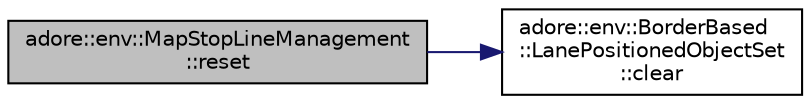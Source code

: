 digraph "adore::env::MapStopLineManagement::reset"
{
 // LATEX_PDF_SIZE
  edge [fontname="Helvetica",fontsize="10",labelfontname="Helvetica",labelfontsize="10"];
  node [fontname="Helvetica",fontsize="10",shape=record];
  rankdir="LR";
  Node1 [label="adore::env::MapStopLineManagement\l::reset",height=0.2,width=0.4,color="black", fillcolor="grey75", style="filled", fontcolor="black",tooltip="clear local sets and pending updates"];
  Node1 -> Node2 [color="midnightblue",fontsize="10",style="solid",fontname="Helvetica"];
  Node2 [label="adore::env::BorderBased\l::LanePositionedObjectSet\l::clear",height=0.2,width=0.4,color="black", fillcolor="white", style="filled",URL="$classadore_1_1env_1_1BorderBased_1_1LanePositionedObjectSet.html#ad117a1d326b72a199caf227a2121e7ef",tooltip="Clear the LanePositionedObjectSet."];
}

